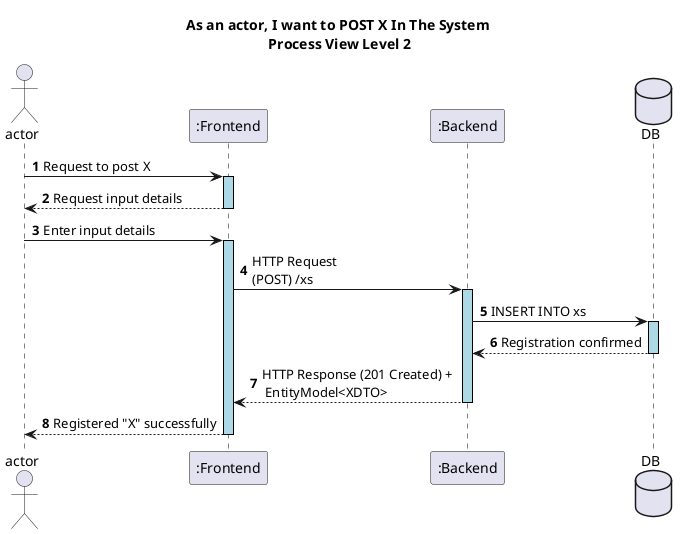 @startuml

autonumber

skinparam sequence {
   LifelineBorderColor black
   LifelineBackgroundColor LightBlue
 }

title As an actor, I want to POST X In The System\n Process View Level 2
actor "actor" as ADM
participant ":Frontend" as FE
participant ":Backend" as BE
database DB

ADM -> FE ++: Request to post X
FE --> ADM --: Request input details
ADM -> FE ++: Enter input details

FE -> BE ++: HTTP Request \n(POST) /xs
BE -> DB ++: INSERT INTO xs
DB --> BE --: Registration confirmed
BE --> FE --: HTTP Response (201 Created) + \n EntityModel<XDTO>
FE --> ADM --: Registered "X" successfully

@enduml